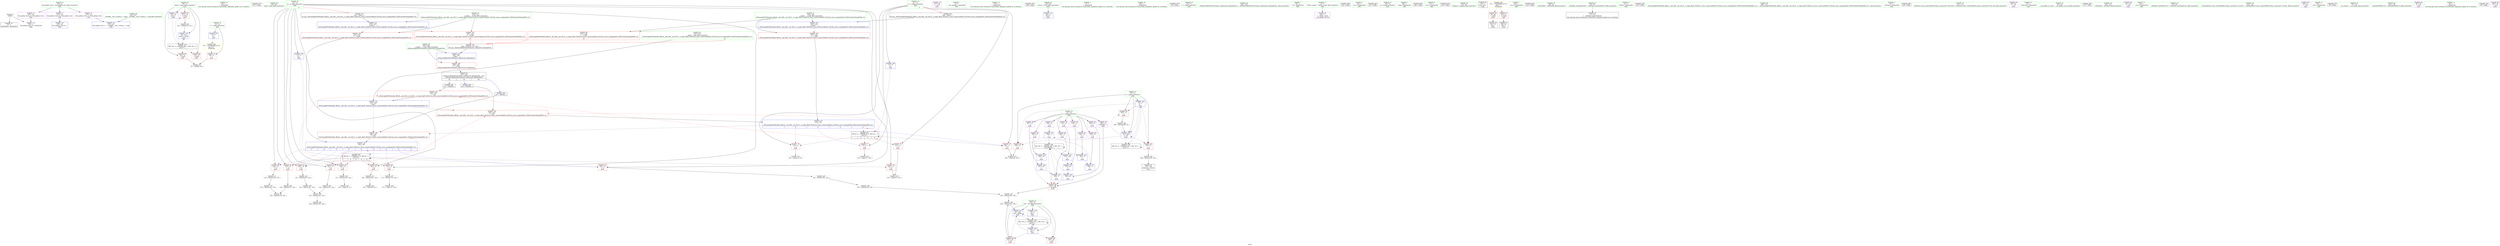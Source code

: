 digraph "SVFG" {
	label="SVFG";

	Node0x55e4162d6210 [shape=record,color=grey,label="{NodeID: 0\nNullPtr}"];
	Node0x55e4162d6210 -> Node0x55e4162ef840[style=solid];
	Node0x55e4162d6210 -> Node0x55e4162efff0[style=solid];
	Node0x55e4162f0220 [shape=record,color=red,label="{NodeID: 97\n213\<--76\n\<--times\nmain\n}"];
	Node0x55e4162f0220 -> Node0x55e4162fb020[style=solid];
	Node0x55e4162ed8f0 [shape=record,color=green,label="{NodeID: 14\n93\<--1\n\<--dummyObj\nCan only get source location for instruction, argument, global var or function.}"];
	Node0x55e416316e60 [shape=record,color=black,label="{NodeID: 277\n147 = PHI()\n}"];
	Node0x55e4162efdf0 [shape=record,color=blue,label="{NodeID: 111\n274\<--39\nllvm.global_ctors_0\<--\nGlob }"];
	Node0x55e4162ee6f0 [shape=record,color=green,label="{NodeID: 28\n65\<--66\nmain\<--main_field_insensitive\n}"];
	Node0x55e416317db0 [shape=record,color=black,label="{NodeID: 291\n226 = PHI(11, )\n0th arg _ZSt4swapIiENSt9enable_ifIXsr6__and_ISt6__not_ISt15__is_tuple_likeIT_EESt21is_move_constructibleIS3_ESt18is_move_assignableIS3_EEE5valueEvE4typeERS3_SC_ }"];
	Node0x55e416317db0 -> Node0x55e4162f5e40[style=solid];
	Node0x55e4162fb7a0 [shape=record,color=grey,label="{NodeID: 208\n145 = Binary(142, 144, )\n}"];
	Node0x55e4162fb7a0 -> Node0x55e4162fb4a0[style=solid];
	Node0x55e4162f5a30 [shape=record,color=blue,label="{NodeID: 125\n20\<--9\nans\<--\nmain\n}"];
	Node0x55e4162f5a30 -> Node0x55e4162f2aa0[style=dashed];
	Node0x55e4162f5a30 -> Node0x55e4162f2b70[style=dashed];
	Node0x55e4162f5a30 -> Node0x55e4162f5bd0[style=dashed];
	Node0x55e4162f5a30 -> Node0x55e416306e30[style=dashed];
	Node0x55e4162ef3d0 [shape=record,color=green,label="{NodeID: 42\n230\<--231\n__b.addr\<--__b.addr_field_insensitive\n_ZSt4swapIiENSt9enable_ifIXsr6__and_ISt6__not_ISt15__is_tuple_likeIT_EESt21is_move_constructibleIS3_ESt18is_move_assignableIS3_EEE5valueEvE4typeERS3_SC_\n}"];
	Node0x55e4162ef3d0 -> Node0x55e4162f0560[style=solid];
	Node0x55e4162ef3d0 -> Node0x55e4162f0630[style=solid];
	Node0x55e4162ef3d0 -> Node0x55e4162f5f10[style=solid];
	Node0x55e4162fcca0 [shape=record,color=grey,label="{NodeID: 222\n163 = cmp(162, 93, )\n}"];
	Node0x55e4162f1010 [shape=record,color=purple,label="{NodeID: 56\n156\<--15\n\<--a\nmain\n}"];
	Node0x55e4162f1010 -> Node0x55e4162f53b0[style=solid];
	Node0x55e416307330 [shape=record,color=black,label="{NodeID: 236\nMR_14V_2 = PHI(MR_14V_3, MR_14V_1, )\npts\{73 \}\n}"];
	Node0x55e416307330 -> Node0x55e4162f5b00[style=dashed];
	Node0x55e416307330 -> Node0x55e416307330[style=dashed];
	Node0x55e4162f1b70 [shape=record,color=purple,label="{NodeID: 70\n117\<--36\n\<--.str.5\nmain\n}"];
	Node0x55e4162f2760 [shape=record,color=red,label="{NodeID: 84\n150\<--13\n\<--m\nmain\n}"];
	Node0x55e4162f2760 -> Node0x55e4162fc0a0[style=solid];
	Node0x55e4162d7de0 [shape=record,color=green,label="{NodeID: 1\n7\<--1\n__dso_handle\<--dummyObj\nGlob }"];
	Node0x55e4162f02f0 [shape=record,color=red,label="{NodeID: 98\n199\<--198\n\<--arrayidx\nmain\n}"];
	Node0x55e4162f02f0 -> Node0x55e4162f3b90[style=solid];
	Node0x55e4162ed9f0 [shape=record,color=green,label="{NodeID: 15\n124\<--1\n\<--dummyObj\nCan only get source location for instruction, argument, global var or function.}"];
	Node0x55e416316f60 [shape=record,color=black,label="{NodeID: 278\n148 = PHI()\n}"];
	Node0x55e4162efef0 [shape=record,color=blue,label="{NodeID: 112\n275\<--40\nllvm.global_ctors_1\<--_GLOBAL__sub_I_t3cmax_1_1.cpp\nGlob }"];
	Node0x55e4162ee7f0 [shape=record,color=green,label="{NodeID: 29\n68\<--69\nretval\<--retval_field_insensitive\nmain\n}"];
	Node0x55e4162ee7f0 -> Node0x55e4162f5140[style=solid];
	Node0x55e4162fb920 [shape=record,color=grey,label="{NodeID: 209\n142 = Binary(141, 126, )\n}"];
	Node0x55e4162fb920 -> Node0x55e4162fb7a0[style=solid];
	Node0x55e4162f5b00 [shape=record,color=blue,label="{NodeID: 126\n72\<--9\nj\<--\nmain\n}"];
	Node0x55e4162f5b00 -> Node0x55e4162f2de0[style=dashed];
	Node0x55e4162f5b00 -> Node0x55e4162f2eb0[style=dashed];
	Node0x55e4162f5b00 -> Node0x55e4162f2f80[style=dashed];
	Node0x55e4162f5b00 -> Node0x55e4162f5ca0[style=dashed];
	Node0x55e4162f5b00 -> Node0x55e416307330[style=dashed];
	Node0x55e4162ef4a0 [shape=record,color=green,label="{NodeID: 43\n232\<--233\n__tmp\<--__tmp_field_insensitive\n_ZSt4swapIiENSt9enable_ifIXsr6__and_ISt6__not_ISt15__is_tuple_likeIT_EESt21is_move_constructibleIS3_ESt18is_move_assignableIS3_EEE5valueEvE4typeERS3_SC_\n|{|<s1>20}}"];
	Node0x55e4162ef4a0 -> Node0x55e4162f5fe0[style=solid];
	Node0x55e4162ef4a0:s1 -> Node0x55e416315300[style=solid,color=red];
	Node0x55e4162f10e0 [shape=record,color=purple,label="{NodeID: 57\n158\<--15\n\<--a\nmain\n}"];
	Node0x55e4162f10e0 -> Node0x55e4162f5480[style=solid];
	Node0x55e416307830 [shape=record,color=black,label="{NodeID: 237\nMR_16V_3 = PHI(MR_16V_4, MR_16V_2, )\npts\{77 \}\n}"];
	Node0x55e416307830 -> Node0x55e4162f3050[style=dashed];
	Node0x55e416307830 -> Node0x55e4162f0150[style=dashed];
	Node0x55e416307830 -> Node0x55e4162f0220[style=dashed];
	Node0x55e416307830 -> Node0x55e4162f5d70[style=dashed];
	Node0x55e4162f1c40 [shape=record,color=purple,label="{NodeID: 71\n274\<--38\nllvm.global_ctors_0\<--llvm.global_ctors\nGlob }"];
	Node0x55e4162f1c40 -> Node0x55e4162efdf0[style=solid];
	Node0x55e4162f2830 [shape=record,color=red,label="{NodeID: 85\n161\<--13\n\<--m\nmain\n}"];
	Node0x55e4162f2830 -> Node0x55e4162fbf20[style=solid];
	Node0x55e4162d67e0 [shape=record,color=green,label="{NodeID: 2\n9\<--1\n\<--dummyObj\nCan only get source location for instruction, argument, global var or function.}"];
	Node0x55e4162f03c0 [shape=record,color=red,label="{NodeID: 99\n236\<--228\n\<--__a.addr\n_ZSt4swapIiENSt9enable_ifIXsr6__and_ISt6__not_ISt15__is_tuple_likeIT_EESt21is_move_constructibleIS3_ESt18is_move_assignableIS3_EEE5valueEvE4typeERS3_SC_\n|{<s0>18}}"];
	Node0x55e4162f03c0:s0 -> Node0x55e416315300[style=solid,color=red];
	Node0x55e4162edaf0 [shape=record,color=green,label="{NodeID: 16\n126\<--1\n\<--dummyObj\nCan only get source location for instruction, argument, global var or function.}"];
	Node0x55e416317030 [shape=record,color=black,label="{NodeID: 279\n50 = PHI()\n}"];
	Node0x55e4162f3a10 [shape=record,color=grey,label="{NodeID: 196\n202 = Binary(201, 200, )\n}"];
	Node0x55e4162f3a10 -> Node0x55e4162f5bd0[style=solid];
	Node0x55e4162efff0 [shape=record,color=blue, style = dotted,label="{NodeID: 113\n276\<--3\nllvm.global_ctors_2\<--dummyVal\nGlob }"];
	Node0x55e4162ee8c0 [shape=record,color=green,label="{NodeID: 30\n70\<--71\ni\<--i_field_insensitive\nmain\n}"];
	Node0x55e4162fbaa0 [shape=record,color=grey,label="{NodeID: 210\n125 = Binary(123, 126, )\n}"];
	Node0x55e4162fbaa0 -> Node0x55e4162fad20[style=solid];
	Node0x55e4162f5bd0 [shape=record,color=blue,label="{NodeID: 127\n20\<--202\nans\<--add44\nmain\n}"];
	Node0x55e4162f5bd0 -> Node0x55e4162f2aa0[style=dashed];
	Node0x55e4162f5bd0 -> Node0x55e4162f2b70[style=dashed];
	Node0x55e4162f5bd0 -> Node0x55e4162f5bd0[style=dashed];
	Node0x55e4162f5bd0 -> Node0x55e416306e30[style=dashed];
	Node0x55e4162ef570 [shape=record,color=green,label="{NodeID: 44\n238\<--239\n_ZSt4moveIRiEONSt16remove_referenceIT_E4typeEOS2_\<--_ZSt4moveIRiEONSt16remove_referenceIT_E4typeEOS2__field_insensitive\n}"];
	Node0x55e4162f11b0 [shape=record,color=purple,label="{NodeID: 58\n165\<--15\n\<--a\nmain\n}"];
	Node0x55e4162f11b0 -> Node0x55e4162f5550[style=solid];
	Node0x55e416307d30 [shape=record,color=black,label="{NodeID: 238\nMR_18V_2 = PHI(MR_18V_3, MR_18V_1, )\npts\{190000 \}\n}"];
	Node0x55e416307d30 -> Node0x55e4162f02f0[style=dashed];
	Node0x55e416307d30 -> Node0x55e4162f52e0[style=dashed];
	Node0x55e416307d30 -> Node0x55e4162f5550[style=dashed];
	Node0x55e416307d30 -> Node0x55e4162f57c0[style=dashed];
	Node0x55e416307d30 -> Node0x55e416307d30[style=dashed];
	Node0x55e4162f1d40 [shape=record,color=purple,label="{NodeID: 72\n275\<--38\nllvm.global_ctors_1\<--llvm.global_ctors\nGlob }"];
	Node0x55e4162f1d40 -> Node0x55e4162efef0[style=solid];
	Node0x55e4162f2900 [shape=record,color=red,label="{NodeID: 86\n172\<--13\n\<--m\nmain\n}"];
	Node0x55e4162f2900 -> Node0x55e4162fb620[style=solid];
	Node0x55e4162eca10 [shape=record,color=green,label="{NodeID: 3\n22\<--1\n.str\<--dummyObj\nGlob }"];
	Node0x55e4162f0490 [shape=record,color=red,label="{NodeID: 100\n245\<--228\n\<--__a.addr\n_ZSt4swapIiENSt9enable_ifIXsr6__and_ISt6__not_ISt15__is_tuple_likeIT_EESt21is_move_constructibleIS3_ESt18is_move_assignableIS3_EEE5valueEvE4typeERS3_SC_\n}"];
	Node0x55e4162f0490 -> Node0x55e4162f60b0[style=solid];
	Node0x55e4162edbf0 [shape=record,color=green,label="{NodeID: 17\n4\<--6\n_ZStL8__ioinit\<--_ZStL8__ioinit_field_insensitive\nGlob }"];
	Node0x55e4162edbf0 -> Node0x55e4162f0e70[style=solid];
	Node0x55e416317100 [shape=record,color=black,label="{NodeID: 280\n210 = PHI()\n}"];
	Node0x55e4162f3b90 [shape=record,color=grey,label="{NodeID: 197\n200 = Binary(194, 199, )\n}"];
	Node0x55e4162f3b90 -> Node0x55e4162f3a10[style=solid];
	Node0x55e4162f5140 [shape=record,color=blue,label="{NodeID: 114\n68\<--9\nretval\<--\nmain\n}"];
	Node0x55e4162ee990 [shape=record,color=green,label="{NodeID: 31\n72\<--73\nj\<--j_field_insensitive\nmain\n}"];
	Node0x55e4162ee990 -> Node0x55e4162f2de0[style=solid];
	Node0x55e4162ee990 -> Node0x55e4162f2eb0[style=solid];
	Node0x55e4162ee990 -> Node0x55e4162f2f80[style=solid];
	Node0x55e4162ee990 -> Node0x55e4162f5b00[style=solid];
	Node0x55e4162ee990 -> Node0x55e4162f5ca0[style=solid];
	Node0x55e4162fbc20 [shape=record,color=grey,label="{NodeID: 211\n123 = Binary(122, 124, )\n}"];
	Node0x55e4162fbc20 -> Node0x55e4162fbaa0[style=solid];
	Node0x55e4162f5ca0 [shape=record,color=blue,label="{NodeID: 128\n72\<--206\nj\<--inc\nmain\n}"];
	Node0x55e4162f5ca0 -> Node0x55e4162f2de0[style=dashed];
	Node0x55e4162f5ca0 -> Node0x55e4162f2eb0[style=dashed];
	Node0x55e4162f5ca0 -> Node0x55e4162f2f80[style=dashed];
	Node0x55e4162f5ca0 -> Node0x55e4162f5ca0[style=dashed];
	Node0x55e4162f5ca0 -> Node0x55e416307330[style=dashed];
	Node0x55e4162ef670 [shape=record,color=green,label="{NodeID: 45\n265\<--266\n__t.addr\<--__t.addr_field_insensitive\n_ZSt4moveIRiEONSt16remove_referenceIT_E4typeEOS2_\n}"];
	Node0x55e4162ef670 -> Node0x55e4162ef950[style=solid];
	Node0x55e4162ef670 -> Node0x55e4162f6250[style=solid];
	Node0x55e4162f1280 [shape=record,color=purple,label="{NodeID: 59\n167\<--15\n\<--a\nmain\n}"];
	Node0x55e4162f1280 -> Node0x55e4162f5620[style=solid];
	Node0x55e4162f1e40 [shape=record,color=purple,label="{NodeID: 73\n276\<--38\nllvm.global_ctors_2\<--llvm.global_ctors\nGlob }"];
	Node0x55e4162f1e40 -> Node0x55e4162efff0[style=solid];
	Node0x55e4162f29d0 [shape=record,color=red,label="{NodeID: 87\n192\<--13\n\<--m\nmain\n}"];
	Node0x55e4162f29d0 -> Node0x55e4162f4010[style=solid];
	Node0x55e4162ecaa0 [shape=record,color=green,label="{NodeID: 4\n24\<--1\n.str.1\<--dummyObj\nGlob }"];
	Node0x55e4162f0560 [shape=record,color=red,label="{NodeID: 101\n242\<--230\n\<--__b.addr\n_ZSt4swapIiENSt9enable_ifIXsr6__and_ISt6__not_ISt15__is_tuple_likeIT_EESt21is_move_constructibleIS3_ESt18is_move_assignableIS3_EEE5valueEvE4typeERS3_SC_\n|{<s0>19}}"];
	Node0x55e4162f0560:s0 -> Node0x55e416315300[style=solid,color=red];
	Node0x55e4162edcf0 [shape=record,color=green,label="{NodeID: 18\n8\<--10\nt\<--t_field_insensitive\nGlob }"];
	Node0x55e4162edcf0 -> Node0x55e4162f1f40[style=solid];
	Node0x55e4162edcf0 -> Node0x55e4162efa20[style=solid];
	Node0x55e416317260 [shape=record,color=black,label="{NodeID: 281\n211 = PHI()\n}"];
	Node0x55e4162f3d10 [shape=record,color=grey,label="{NodeID: 198\n206 = Binary(205, 93, )\n}"];
	Node0x55e4162f3d10 -> Node0x55e4162f5ca0[style=solid];
	Node0x55e4162f5210 [shape=record,color=blue,label="{NodeID: 115\n76\<--93\ntimes\<--\nmain\n}"];
	Node0x55e4162f5210 -> Node0x55e416307830[style=dashed];
	Node0x55e4162eea60 [shape=record,color=green,label="{NodeID: 32\n74\<--75\nk\<--k_field_insensitive\nmain\n}"];
	Node0x55e4162fbda0 [shape=record,color=grey,label="{NodeID: 212\n141 = Binary(140, 124, )\n}"];
	Node0x55e4162fbda0 -> Node0x55e4162fb920[style=solid];
	Node0x55e4162f5d70 [shape=record,color=blue,label="{NodeID: 129\n76\<--214\ntimes\<--inc48\nmain\n}"];
	Node0x55e4162f5d70 -> Node0x55e416307830[style=dashed];
	Node0x55e4162ef740 [shape=record,color=green,label="{NodeID: 46\n40\<--270\n_GLOBAL__sub_I_t3cmax_1_1.cpp\<--_GLOBAL__sub_I_t3cmax_1_1.cpp_field_insensitive\n}"];
	Node0x55e4162ef740 -> Node0x55e4162efef0[style=solid];
	Node0x55e4162f1350 [shape=record,color=purple,label="{NodeID: 60\n169\<--15\n\<--a\nmain\n}"];
	Node0x55e4162f1350 -> Node0x55e4162f56f0[style=solid];
	Node0x55e4162f1f40 [shape=record,color=red,label="{NodeID: 74\n96\<--8\n\<--t\nmain\n}"];
	Node0x55e4162f1f40 -> Node0x55e4162fc520[style=solid];
	Node0x55e4162f2aa0 [shape=record,color=red,label="{NodeID: 88\n201\<--20\n\<--ans\nmain\n}"];
	Node0x55e4162f2aa0 -> Node0x55e4162f3a10[style=solid];
	Node0x55e4162ed300 [shape=record,color=green,label="{NodeID: 5\n26\<--1\nstdin\<--dummyObj\nGlob }"];
	Node0x55e4162f0630 [shape=record,color=red,label="{NodeID: 102\n249\<--230\n\<--__b.addr\n_ZSt4swapIiENSt9enable_ifIXsr6__and_ISt6__not_ISt15__is_tuple_likeIT_EESt21is_move_constructibleIS3_ESt18is_move_assignableIS3_EEE5valueEvE4typeERS3_SC_\n}"];
	Node0x55e4162f0630 -> Node0x55e4162f6180[style=solid];
	Node0x55e4162eddf0 [shape=record,color=green,label="{NodeID: 19\n11\<--12\nn\<--n_field_insensitive\nGlob |{|<s5>8}}"];
	Node0x55e4162eddf0 -> Node0x55e4162f2010[style=solid];
	Node0x55e4162eddf0 -> Node0x55e4162f20e0[style=solid];
	Node0x55e4162eddf0 -> Node0x55e4162f21b0[style=solid];
	Node0x55e4162eddf0 -> Node0x55e4162f2280[style=solid];
	Node0x55e4162eddf0 -> Node0x55e4162efaf0[style=solid];
	Node0x55e4162eddf0:s5 -> Node0x55e416317db0[style=solid,color=red];
	Node0x55e416317330 [shape=record,color=black,label="{NodeID: 282\n100 = PHI()\n}"];
	Node0x55e4162f3e90 [shape=record,color=grey,label="{NodeID: 199\n194 = Binary(193, 126, )\n}"];
	Node0x55e4162f3e90 -> Node0x55e4162f3b90[style=solid];
	Node0x55e4162f52e0 [shape=record,color=blue,label="{NodeID: 116\n154\<--9\n\<--\nmain\n}"];
	Node0x55e4162f52e0 -> Node0x55e4162f53b0[style=dashed];
	Node0x55e4162eeb30 [shape=record,color=green,label="{NodeID: 33\n76\<--77\ntimes\<--times_field_insensitive\nmain\n}"];
	Node0x55e4162eeb30 -> Node0x55e4162f3050[style=solid];
	Node0x55e4162eeb30 -> Node0x55e4162f0150[style=solid];
	Node0x55e4162eeb30 -> Node0x55e4162f0220[style=solid];
	Node0x55e4162eeb30 -> Node0x55e4162f5210[style=solid];
	Node0x55e4162eeb30 -> Node0x55e4162f5d70[style=solid];
	Node0x55e4162fbf20 [shape=record,color=grey,label="{NodeID: 213\n162 = Binary(161, 124, )\n}"];
	Node0x55e4162fbf20 -> Node0x55e4162fcca0[style=solid];
	Node0x55e4162f5e40 [shape=record,color=blue,label="{NodeID: 130\n228\<--226\n__a.addr\<--__a\n_ZSt4swapIiENSt9enable_ifIXsr6__and_ISt6__not_ISt15__is_tuple_likeIT_EESt21is_move_constructibleIS3_ESt18is_move_assignableIS3_EEE5valueEvE4typeERS3_SC_\n}"];
	Node0x55e4162f5e40 -> Node0x55e4162f03c0[style=dashed];
	Node0x55e4162f5e40 -> Node0x55e4162f0490[style=dashed];
	Node0x55e4162ef840 [shape=record,color=black,label="{NodeID: 47\n2\<--3\ndummyVal\<--dummyVal\n}"];
	Node0x55e4162f1420 [shape=record,color=purple,label="{NodeID: 61\n176\<--15\n\<--a\nmain\n}"];
	Node0x55e4162f1420 -> Node0x55e4162f57c0[style=solid];
	Node0x55e4162f2010 [shape=record,color=red,label="{NodeID: 75\n101\<--11\n\<--n\nmain\n}"];
	Node0x55e4162f2010 -> Node0x55e4162fc6a0[style=solid];
	Node0x55e4162f2b70 [shape=record,color=red,label="{NodeID: 89\n209\<--20\n\<--ans\nmain\n}"];
	Node0x55e4162ed390 [shape=record,color=green,label="{NodeID: 6\n27\<--1\n.str.2\<--dummyObj\nGlob }"];
	Node0x55e4162f0700 [shape=record,color=red,label="{NodeID: 103\n240\<--237\n\<--call\n_ZSt4swapIiENSt9enable_ifIXsr6__and_ISt6__not_ISt15__is_tuple_likeIT_EESt21is_move_constructibleIS3_ESt18is_move_assignableIS3_EEE5valueEvE4typeERS3_SC_\n}"];
	Node0x55e4162f0700 -> Node0x55e4162f5fe0[style=solid];
	Node0x55e4162edef0 [shape=record,color=green,label="{NodeID: 20\n13\<--14\nm\<--m_field_insensitive\nGlob |{|<s10>8}}"];
	Node0x55e4162edef0 -> Node0x55e4162f2350[style=solid];
	Node0x55e4162edef0 -> Node0x55e4162f2420[style=solid];
	Node0x55e4162edef0 -> Node0x55e4162f24f0[style=solid];
	Node0x55e4162edef0 -> Node0x55e4162f25c0[style=solid];
	Node0x55e4162edef0 -> Node0x55e4162f2690[style=solid];
	Node0x55e4162edef0 -> Node0x55e4162f2760[style=solid];
	Node0x55e4162edef0 -> Node0x55e4162f2830[style=solid];
	Node0x55e4162edef0 -> Node0x55e4162f2900[style=solid];
	Node0x55e4162edef0 -> Node0x55e4162f29d0[style=solid];
	Node0x55e4162edef0 -> Node0x55e4162efbf0[style=solid];
	Node0x55e4162edef0:s10 -> Node0x55e41606fa60[style=solid,color=red];
	Node0x55e416317400 [shape=record,color=black,label="{NodeID: 283\n110 = PHI()\n}"];
	Node0x55e4162f4010 [shape=record,color=grey,label="{NodeID: 200\n193 = Binary(192, 124, )\n}"];
	Node0x55e4162f4010 -> Node0x55e4162f3e90[style=solid];
	Node0x55e4162f53b0 [shape=record,color=blue,label="{NodeID: 117\n156\<--9\n\<--\nmain\n}"];
	Node0x55e4162f53b0 -> Node0x55e4162f5480[style=dashed];
	Node0x55e4162eec00 [shape=record,color=green,label="{NodeID: 34\n83\<--84\nfreopen\<--freopen_field_insensitive\n}"];
	Node0x55e4162fc0a0 [shape=record,color=grey,label="{NodeID: 214\n151 = Binary(150, 124, )\n}"];
	Node0x55e4162fc0a0 -> Node0x55e4162fcb20[style=solid];
	Node0x55e4162f5f10 [shape=record,color=blue,label="{NodeID: 131\n230\<--227\n__b.addr\<--__b\n_ZSt4swapIiENSt9enable_ifIXsr6__and_ISt6__not_ISt15__is_tuple_likeIT_EESt21is_move_constructibleIS3_ESt18is_move_assignableIS3_EEE5valueEvE4typeERS3_SC_\n}"];
	Node0x55e4162f5f10 -> Node0x55e4162f0560[style=dashed];
	Node0x55e4162f5f10 -> Node0x55e4162f0630[style=dashed];
	Node0x55e4162f0960 [shape=record,color=black,label="{NodeID: 48\n67\<--9\nmain_ret\<--\nmain\n}"];
	Node0x55e4162f14f0 [shape=record,color=purple,label="{NodeID: 62\n178\<--15\n\<--a\nmain\n}"];
	Node0x55e4162f14f0 -> Node0x55e4162f5890[style=solid];
	Node0x55e4162f20e0 [shape=record,color=red,label="{NodeID: 76\n119\<--11\n\<--n\nmain\n}"];
	Node0x55e4162f20e0 -> Node0x55e4162fc220[style=solid];
	Node0x55e4162f2c40 [shape=record,color=red,label="{NodeID: 90\n79\<--26\n\<--stdin\nmain\n}"];
	Node0x55e4162f2c40 -> Node0x55e4162f0b30[style=solid];
	Node0x55e4162ed420 [shape=record,color=green,label="{NodeID: 7\n29\<--1\n.str.3\<--dummyObj\nGlob }"];
	Node0x55e4162f07d0 [shape=record,color=red,label="{NodeID: 104\n244\<--243\n\<--call1\n_ZSt4swapIiENSt9enable_ifIXsr6__and_ISt6__not_ISt15__is_tuple_likeIT_EESt21is_move_constructibleIS3_ESt18is_move_assignableIS3_EEE5valueEvE4typeERS3_SC_\n}"];
	Node0x55e4162f07d0 -> Node0x55e4162f60b0[style=solid];
	Node0x55e4162edff0 [shape=record,color=green,label="{NodeID: 21\n15\<--19\na\<--a_field_insensitive\nGlob }"];
	Node0x55e4162edff0 -> Node0x55e4162f0f40[style=solid];
	Node0x55e4162edff0 -> Node0x55e4162f1010[style=solid];
	Node0x55e4162edff0 -> Node0x55e4162f10e0[style=solid];
	Node0x55e4162edff0 -> Node0x55e4162f11b0[style=solid];
	Node0x55e4162edff0 -> Node0x55e4162f1280[style=solid];
	Node0x55e4162edff0 -> Node0x55e4162f1350[style=solid];
	Node0x55e4162edff0 -> Node0x55e4162f1420[style=solid];
	Node0x55e4162edff0 -> Node0x55e4162f14f0[style=solid];
	Node0x55e4162edff0 -> Node0x55e4162f15c0[style=solid];
	Node0x55e4162edff0 -> Node0x55e4162f1690[style=solid];
	Node0x55e416317560 [shape=record,color=black,label="{NodeID: 284\n114 = PHI()\n}"];
	Node0x55e4162fad20 [shape=record,color=grey,label="{NodeID: 201\n129 = Binary(125, 128, )\n}"];
	Node0x55e4162f5480 [shape=record,color=blue,label="{NodeID: 118\n158\<--9\n\<--\nmain\n}"];
	Node0x55e4162f5480 -> Node0x55e4162f02f0[style=dashed];
	Node0x55e4162f5480 -> Node0x55e416307d30[style=dashed];
	Node0x55e4162eed00 [shape=record,color=green,label="{NodeID: 35\n90\<--91\n_ZNSirsERi\<--_ZNSirsERi_field_insensitive\n}"];
	Node0x55e4162fc220 [shape=record,color=grey,label="{NodeID: 215\n120 = cmp(119, 93, )\n}"];
	Node0x55e4162f5fe0 [shape=record,color=blue,label="{NodeID: 132\n232\<--240\n__tmp\<--\n_ZSt4swapIiENSt9enable_ifIXsr6__and_ISt6__not_ISt15__is_tuple_likeIT_EESt21is_move_constructibleIS3_ESt18is_move_assignableIS3_EEE5valueEvE4typeERS3_SC_\n}"];
	Node0x55e4162f5fe0 -> Node0x55e4162f07d0[style=dashed];
	Node0x55e4162f5fe0 -> Node0x55e4162f08a0[style=dashed];
	Node0x55e4162f0a30 [shape=record,color=black,label="{NodeID: 49\n51\<--52\n\<--_ZNSt8ios_base4InitD1Ev\nCan only get source location for instruction, argument, global var or function.}"];
	Node0x55e4162f15c0 [shape=record,color=purple,label="{NodeID: 63\n180\<--15\n\<--a\nmain\n}"];
	Node0x55e4162f15c0 -> Node0x55e4162f5960[style=solid];
	Node0x55e4162f21b0 [shape=record,color=red,label="{NodeID: 77\n137\<--11\n\<--n\nmain\n}"];
	Node0x55e4162f21b0 -> Node0x55e4162fc3a0[style=solid];
	Node0x55e4162f2d10 [shape=record,color=red,label="{NodeID: 91\n85\<--31\n\<--stdout\nmain\n}"];
	Node0x55e4162f2d10 -> Node0x55e4162f0c00[style=solid];
	Node0x55e4162ed4b0 [shape=record,color=green,label="{NodeID: 8\n31\<--1\nstdout\<--dummyObj\nGlob }"];
	Node0x55e4162f08a0 [shape=record,color=red,label="{NodeID: 105\n248\<--247\n\<--call2\n_ZSt4swapIiENSt9enable_ifIXsr6__and_ISt6__not_ISt15__is_tuple_likeIT_EESt21is_move_constructibleIS3_ESt18is_move_assignableIS3_EEE5valueEvE4typeERS3_SC_\n}"];
	Node0x55e4162f08a0 -> Node0x55e4162f6180[style=solid];
	Node0x55e4162ee0f0 [shape=record,color=green,label="{NodeID: 22\n20\<--21\nans\<--ans_field_insensitive\nGlob }"];
	Node0x55e4162ee0f0 -> Node0x55e4162f2aa0[style=solid];
	Node0x55e4162ee0f0 -> Node0x55e4162f2b70[style=solid];
	Node0x55e4162ee0f0 -> Node0x55e4162efcf0[style=solid];
	Node0x55e4162ee0f0 -> Node0x55e4162f5a30[style=solid];
	Node0x55e4162ee0f0 -> Node0x55e4162f5bd0[style=solid];
	Node0x55e416317660 [shape=record,color=black,label="{NodeID: 285\n118 = PHI()\n}"];
	Node0x55e4162faea0 [shape=record,color=grey,label="{NodeID: 202\n196 = Binary(195, 124, )\n}"];
	Node0x55e4162faea0 -> Node0x55e4162f0cd0[style=solid];
	Node0x55e4162f5550 [shape=record,color=blue,label="{NodeID: 119\n165\<--93\n\<--\nmain\n}"];
	Node0x55e4162f5550 -> Node0x55e4162f5620[style=dashed];
	Node0x55e4162eee00 [shape=record,color=green,label="{NodeID: 36\n106\<--107\n_ZSt4swapIiENSt9enable_ifIXsr6__and_ISt6__not_ISt15__is_tuple_likeIT_EESt21is_move_constructibleIS3_ESt18is_move_assignableIS3_EEE5valueEvE4typeERS3_SC_\<--_ZSt4swapIiENSt9enable_ifIXsr6__and_ISt6__not_ISt15__is_tuple_likeIT_EESt21is_move_constructibleIS3_ESt18is_move_assignableIS3_EEE5valueEvE4typeERS3_SC__field_insensitive\n}"];
	Node0x55e4162fc3a0 [shape=record,color=grey,label="{NodeID: 216\n138 = cmp(137, 126, )\n}"];
	Node0x55e4162f60b0 [shape=record,color=blue,label="{NodeID: 133\n245\<--244\n\<--\n_ZSt4swapIiENSt9enable_ifIXsr6__and_ISt6__not_ISt15__is_tuple_likeIT_EESt21is_move_constructibleIS3_ESt18is_move_assignableIS3_EEE5valueEvE4typeERS3_SC_\n|{|<s1>8|<s2>8|<s3>8|<s4>8}}"];
	Node0x55e4162f60b0 -> Node0x55e4162f08a0[style=dashed];
	Node0x55e4162f60b0:s1 -> Node0x55e4162f20e0[style=dashed,color=blue];
	Node0x55e4162f60b0:s2 -> Node0x55e4162f21b0[style=dashed,color=blue];
	Node0x55e4162f60b0:s3 -> Node0x55e4162f2280[style=dashed,color=blue];
	Node0x55e4162f60b0:s4 -> Node0x55e416306430[style=dashed,color=blue];
	Node0x55e4162f0b30 [shape=record,color=black,label="{NodeID: 50\n82\<--79\ncall\<--\nmain\n}"];
	Node0x55e4162f1690 [shape=record,color=purple,label="{NodeID: 64\n198\<--15\narrayidx\<--a\nmain\n}"];
	Node0x55e4162f1690 -> Node0x55e4162f02f0[style=solid];
	Node0x55e4162f2280 [shape=record,color=red,label="{NodeID: 78\n189\<--11\n\<--n\nmain\n}"];
	Node0x55e4162f2280 -> Node0x55e4162fc820[style=solid];
	Node0x55e4162f2de0 [shape=record,color=red,label="{NodeID: 92\n188\<--72\n\<--j\nmain\n}"];
	Node0x55e4162f2de0 -> Node0x55e4162fc820[style=solid];
	Node0x55e4162ed540 [shape=record,color=green,label="{NodeID: 9\n32\<--1\n_ZSt3cin\<--dummyObj\nGlob }"];
	Node0x55e4162ef950 [shape=record,color=red,label="{NodeID: 106\n268\<--265\n\<--__t.addr\n_ZSt4moveIRiEONSt16remove_referenceIT_E4typeEOS2_\n}"];
	Node0x55e4162ef950 -> Node0x55e4162f0da0[style=solid];
	Node0x55e4162ee1f0 [shape=record,color=green,label="{NodeID: 23\n38\<--42\nllvm.global_ctors\<--llvm.global_ctors_field_insensitive\nGlob }"];
	Node0x55e4162ee1f0 -> Node0x55e4162f1c40[style=solid];
	Node0x55e4162ee1f0 -> Node0x55e4162f1d40[style=solid];
	Node0x55e4162ee1f0 -> Node0x55e4162f1e40[style=solid];
	Node0x55e416317730 [shape=record,color=black,label="{NodeID: 286\n130 = PHI()\n}"];
	Node0x55e4162fb020 [shape=record,color=grey,label="{NodeID: 203\n214 = Binary(213, 93, )\n}"];
	Node0x55e4162fb020 -> Node0x55e4162f5d70[style=solid];
	Node0x55e4162f5620 [shape=record,color=blue,label="{NodeID: 120\n167\<--93\n\<--\nmain\n}"];
	Node0x55e4162f5620 -> Node0x55e4162f56f0[style=dashed];
	Node0x55e4162eef00 [shape=record,color=green,label="{NodeID: 37\n111\<--112\n_ZStlsISt11char_traitsIcEERSt13basic_ostreamIcT_ES5_PKc\<--_ZStlsISt11char_traitsIcEERSt13basic_ostreamIcT_ES5_PKc_field_insensitive\n}"];
	Node0x55e4162fc520 [shape=record,color=grey,label="{NodeID: 217\n97 = cmp(95, 96, )\n}"];
	Node0x55e4162f6180 [shape=record,color=blue,label="{NodeID: 134\n249\<--248\n\<--\n_ZSt4swapIiENSt9enable_ifIXsr6__and_ISt6__not_ISt15__is_tuple_likeIT_EESt21is_move_constructibleIS3_ESt18is_move_assignableIS3_EEE5valueEvE4typeERS3_SC_\n|{<s0>8|<s1>8|<s2>8|<s3>8|<s4>8|<s5>8|<s6>8|<s7>8|<s8>8}}"];
	Node0x55e4162f6180:s0 -> Node0x55e4162f2420[style=dashed,color=blue];
	Node0x55e4162f6180:s1 -> Node0x55e4162f24f0[style=dashed,color=blue];
	Node0x55e4162f6180:s2 -> Node0x55e4162f25c0[style=dashed,color=blue];
	Node0x55e4162f6180:s3 -> Node0x55e4162f2690[style=dashed,color=blue];
	Node0x55e4162f6180:s4 -> Node0x55e4162f2760[style=dashed,color=blue];
	Node0x55e4162f6180:s5 -> Node0x55e4162f2830[style=dashed,color=blue];
	Node0x55e4162f6180:s6 -> Node0x55e4162f2900[style=dashed,color=blue];
	Node0x55e4162f6180:s7 -> Node0x55e4162f29d0[style=dashed,color=blue];
	Node0x55e4162f6180:s8 -> Node0x55e416306930[style=dashed,color=blue];
	Node0x55e4162f0c00 [shape=record,color=black,label="{NodeID: 51\n88\<--85\ncall1\<--\nmain\n}"];
	Node0x55e4162f1760 [shape=record,color=purple,label="{NodeID: 65\n80\<--22\n\<--.str\nmain\n}"];
	Node0x55e416309080 [shape=record,color=yellow,style=double,label="{NodeID: 245\n2V_1 = ENCHI(MR_2V_0)\npts\{1 \}\nFun[main]}"];
	Node0x55e416309080 -> Node0x55e4162f2c40[style=dashed];
	Node0x55e416309080 -> Node0x55e4162f2d10[style=dashed];
	Node0x55e4162f2350 [shape=record,color=red,label="{NodeID: 79\n102\<--13\n\<--m\nmain\n}"];
	Node0x55e4162f2350 -> Node0x55e4162fc6a0[style=solid];
	Node0x55e4162f2eb0 [shape=record,color=red,label="{NodeID: 93\n195\<--72\n\<--j\nmain\n}"];
	Node0x55e4162f2eb0 -> Node0x55e4162faea0[style=solid];
	Node0x55e4162ed5d0 [shape=record,color=green,label="{NodeID: 10\n33\<--1\n_ZSt4cout\<--dummyObj\nGlob }"];
	Node0x55e41606fa60 [shape=record,color=black,label="{NodeID: 273\n227 = PHI(13, )\n1st arg _ZSt4swapIiENSt9enable_ifIXsr6__and_ISt6__not_ISt15__is_tuple_likeIT_EESt21is_move_constructibleIS3_ESt18is_move_assignableIS3_EEE5valueEvE4typeERS3_SC_ }"];
	Node0x55e41606fa60 -> Node0x55e4162f5f10[style=solid];
	Node0x55e4162efa20 [shape=record,color=blue,label="{NodeID: 107\n8\<--9\nt\<--\nGlob }"];
	Node0x55e4162efa20 -> Node0x55e416309190[style=dashed];
	Node0x55e4162ee2f0 [shape=record,color=green,label="{NodeID: 24\n43\<--44\n__cxx_global_var_init\<--__cxx_global_var_init_field_insensitive\n}"];
	Node0x55e416317860 [shape=record,color=black,label="{NodeID: 287\n131 = PHI()\n}"];
	Node0x55e4162fb1a0 [shape=record,color=grey,label="{NodeID: 204\n128 = Binary(127, 124, )\n}"];
	Node0x55e4162fb1a0 -> Node0x55e4162fad20[style=solid];
	Node0x55e4162f56f0 [shape=record,color=blue,label="{NodeID: 121\n169\<--9\n\<--\nmain\n}"];
	Node0x55e4162f56f0 -> Node0x55e4162f02f0[style=dashed];
	Node0x55e4162f56f0 -> Node0x55e416307d30[style=dashed];
	Node0x55e4162ef000 [shape=record,color=green,label="{NodeID: 38\n115\<--116\n_ZNSolsEi\<--_ZNSolsEi_field_insensitive\n}"];
	Node0x55e4162fc6a0 [shape=record,color=grey,label="{NodeID: 218\n103 = cmp(101, 102, )\n}"];
	Node0x55e4162f6250 [shape=record,color=blue,label="{NodeID: 135\n265\<--264\n__t.addr\<--__t\n_ZSt4moveIRiEONSt16remove_referenceIT_E4typeEOS2_\n}"];
	Node0x55e4162f6250 -> Node0x55e4162ef950[style=dashed];
	Node0x55e4162f0cd0 [shape=record,color=black,label="{NodeID: 52\n197\<--196\nidxprom\<--rem42\nmain\n}"];
	Node0x55e4162f1830 [shape=record,color=purple,label="{NodeID: 66\n81\<--24\n\<--.str.1\nmain\n}"];
	Node0x55e416309190 [shape=record,color=yellow,style=double,label="{NodeID: 246\n4V_1 = ENCHI(MR_4V_0)\npts\{10 \}\nFun[main]}"];
	Node0x55e416309190 -> Node0x55e4162f1f40[style=dashed];
	Node0x55e4162f2420 [shape=record,color=red,label="{NodeID: 80\n122\<--13\n\<--m\nmain\n}"];
	Node0x55e4162f2420 -> Node0x55e4162fbc20[style=solid];
	Node0x55e4162f2f80 [shape=record,color=red,label="{NodeID: 94\n205\<--72\n\<--j\nmain\n}"];
	Node0x55e4162f2f80 -> Node0x55e4162f3d10[style=solid];
	Node0x55e4162ed660 [shape=record,color=green,label="{NodeID: 11\n34\<--1\n.str.4\<--dummyObj\nGlob }"];
	Node0x55e416315300 [shape=record,color=black,label="{NodeID: 274\n264 = PHI(236, 242, 232, )\n0th arg _ZSt4moveIRiEONSt16remove_referenceIT_E4typeEOS2_ }"];
	Node0x55e416315300 -> Node0x55e4162f6250[style=solid];
	Node0x55e4162efaf0 [shape=record,color=blue,label="{NodeID: 108\n11\<--9\nn\<--\nGlob }"];
	Node0x55e4162efaf0 -> Node0x55e416306430[style=dashed];
	Node0x55e4162ee3f0 [shape=record,color=green,label="{NodeID: 25\n47\<--48\n_ZNSt8ios_base4InitC1Ev\<--_ZNSt8ios_base4InitC1Ev_field_insensitive\n}"];
	Node0x55e416317930 [shape=record,color=black,label="{NodeID: 288\n237 = PHI(263, )\n}"];
	Node0x55e416317930 -> Node0x55e4162f0700[style=solid];
	Node0x55e4162fb320 [shape=record,color=grey,label="{NodeID: 205\n144 = Binary(143, 124, )\n}"];
	Node0x55e4162fb320 -> Node0x55e4162fb7a0[style=solid];
	Node0x55e4162f57c0 [shape=record,color=blue,label="{NodeID: 122\n176\<--126\n\<--\nmain\n}"];
	Node0x55e4162f57c0 -> Node0x55e4162f5890[style=dashed];
	Node0x55e4162ef100 [shape=record,color=green,label="{NodeID: 39\n132\<--133\n_ZSt4endlIcSt11char_traitsIcEERSt13basic_ostreamIT_T0_ES6_\<--_ZSt4endlIcSt11char_traitsIcEERSt13basic_ostreamIT_T0_ES6__field_insensitive\n}"];
	Node0x55e4162fc820 [shape=record,color=grey,label="{NodeID: 219\n190 = cmp(188, 189, )\n}"];
	Node0x55e4162f0da0 [shape=record,color=black,label="{NodeID: 53\n263\<--268\n_ZSt4moveIRiEONSt16remove_referenceIT_E4typeEOS2__ret\<--\n_ZSt4moveIRiEONSt16remove_referenceIT_E4typeEOS2_\n|{<s0>18|<s1>19|<s2>20}}"];
	Node0x55e4162f0da0:s0 -> Node0x55e416317930[style=solid,color=blue];
	Node0x55e4162f0da0:s1 -> Node0x55e416317b30[style=solid,color=blue];
	Node0x55e4162f0da0:s2 -> Node0x55e416317c70[style=solid,color=blue];
	Node0x55e416306430 [shape=record,color=black,label="{NodeID: 233\nMR_6V_2 = PHI(MR_6V_4, MR_6V_1, )\npts\{12 \}\n|{|<s5>8|<s6>8|<s7>8}}"];
	Node0x55e416306430 -> Node0x55e4162f2010[style=dashed];
	Node0x55e416306430 -> Node0x55e4162f20e0[style=dashed];
	Node0x55e416306430 -> Node0x55e4162f21b0[style=dashed];
	Node0x55e416306430 -> Node0x55e4162f2280[style=dashed];
	Node0x55e416306430 -> Node0x55e416306430[style=dashed];
	Node0x55e416306430:s5 -> Node0x55e4162f0700[style=dashed,color=red];
	Node0x55e416306430:s6 -> Node0x55e4162f07d0[style=dashed,color=red];
	Node0x55e416306430:s7 -> Node0x55e4162f60b0[style=dashed,color=red];
	Node0x55e4162f1900 [shape=record,color=purple,label="{NodeID: 67\n86\<--27\n\<--.str.2\nmain\n}"];
	Node0x55e4162f24f0 [shape=record,color=red,label="{NodeID: 81\n127\<--13\n\<--m\nmain\n}"];
	Node0x55e4162f24f0 -> Node0x55e4162fb1a0[style=solid];
	Node0x55e4162f3050 [shape=record,color=red,label="{NodeID: 95\n95\<--76\n\<--times\nmain\n}"];
	Node0x55e4162f3050 -> Node0x55e4162fc520[style=solid];
	Node0x55e4162ed6f0 [shape=record,color=green,label="{NodeID: 12\n36\<--1\n.str.5\<--dummyObj\nGlob }"];
	Node0x55e416316c00 [shape=record,color=black,label="{NodeID: 275\n89 = PHI()\n}"];
	Node0x55e4162efbf0 [shape=record,color=blue,label="{NodeID: 109\n13\<--9\nm\<--\nGlob }"];
	Node0x55e4162efbf0 -> Node0x55e416306930[style=dashed];
	Node0x55e4162ee4f0 [shape=record,color=green,label="{NodeID: 26\n53\<--54\n__cxa_atexit\<--__cxa_atexit_field_insensitive\n}"];
	Node0x55e416317b30 [shape=record,color=black,label="{NodeID: 289\n243 = PHI(263, )\n}"];
	Node0x55e416317b30 -> Node0x55e4162f07d0[style=solid];
	Node0x55e4162fb4a0 [shape=record,color=grey,label="{NodeID: 206\n146 = Binary(145, 126, )\n}"];
	Node0x55e4162f5890 [shape=record,color=blue,label="{NodeID: 123\n178\<--93\n\<--\nmain\n}"];
	Node0x55e4162f5890 -> Node0x55e4162f5960[style=dashed];
	Node0x55e4162ef200 [shape=record,color=green,label="{NodeID: 40\n134\<--135\n_ZNSolsEPFRSoS_E\<--_ZNSolsEPFRSoS_E_field_insensitive\n}"];
	Node0x55e4162fc9a0 [shape=record,color=grey,label="{NodeID: 220\n174 = cmp(173, 126, )\n}"];
	Node0x55e4162f0e70 [shape=record,color=purple,label="{NodeID: 54\n49\<--4\n\<--_ZStL8__ioinit\n__cxx_global_var_init\n}"];
	Node0x55e416306930 [shape=record,color=black,label="{NodeID: 234\nMR_8V_2 = PHI(MR_8V_4, MR_8V_1, )\npts\{14 \}\n|{|<s10>8|<s11>8|<s12>8|<s13>8}}"];
	Node0x55e416306930 -> Node0x55e4162f2350[style=dashed];
	Node0x55e416306930 -> Node0x55e4162f2420[style=dashed];
	Node0x55e416306930 -> Node0x55e4162f24f0[style=dashed];
	Node0x55e416306930 -> Node0x55e4162f25c0[style=dashed];
	Node0x55e416306930 -> Node0x55e4162f2690[style=dashed];
	Node0x55e416306930 -> Node0x55e4162f2760[style=dashed];
	Node0x55e416306930 -> Node0x55e4162f2830[style=dashed];
	Node0x55e416306930 -> Node0x55e4162f2900[style=dashed];
	Node0x55e416306930 -> Node0x55e4162f29d0[style=dashed];
	Node0x55e416306930 -> Node0x55e416306930[style=dashed];
	Node0x55e416306930:s10 -> Node0x55e4162f0700[style=dashed,color=red];
	Node0x55e416306930:s11 -> Node0x55e4162f07d0[style=dashed,color=red];
	Node0x55e416306930:s12 -> Node0x55e4162f08a0[style=dashed,color=red];
	Node0x55e416306930:s13 -> Node0x55e4162f6180[style=dashed,color=red];
	Node0x55e4162f19d0 [shape=record,color=purple,label="{NodeID: 68\n87\<--29\n\<--.str.3\nmain\n}"];
	Node0x55e4162f25c0 [shape=record,color=red,label="{NodeID: 82\n140\<--13\n\<--m\nmain\n}"];
	Node0x55e4162f25c0 -> Node0x55e4162fbda0[style=solid];
	Node0x55e4162f0150 [shape=record,color=red,label="{NodeID: 96\n113\<--76\n\<--times\nmain\n}"];
	Node0x55e4162ed7f0 [shape=record,color=green,label="{NodeID: 13\n39\<--1\n\<--dummyObj\nCan only get source location for instruction, argument, global var or function.}"];
	Node0x55e416316d00 [shape=record,color=black,label="{NodeID: 276\n99 = PHI()\n}"];
	Node0x55e4162efcf0 [shape=record,color=blue,label="{NodeID: 110\n20\<--9\nans\<--\nGlob }"];
	Node0x55e4162efcf0 -> Node0x55e416306e30[style=dashed];
	Node0x55e4162ee5f0 [shape=record,color=green,label="{NodeID: 27\n52\<--58\n_ZNSt8ios_base4InitD1Ev\<--_ZNSt8ios_base4InitD1Ev_field_insensitive\n}"];
	Node0x55e4162ee5f0 -> Node0x55e4162f0a30[style=solid];
	Node0x55e416317c70 [shape=record,color=black,label="{NodeID: 290\n247 = PHI(263, )\n}"];
	Node0x55e416317c70 -> Node0x55e4162f08a0[style=solid];
	Node0x55e4162fb620 [shape=record,color=grey,label="{NodeID: 207\n173 = Binary(172, 124, )\n}"];
	Node0x55e4162fb620 -> Node0x55e4162fc9a0[style=solid];
	Node0x55e4162f5960 [shape=record,color=blue,label="{NodeID: 124\n180\<--93\n\<--\nmain\n}"];
	Node0x55e4162f5960 -> Node0x55e4162f02f0[style=dashed];
	Node0x55e4162f5960 -> Node0x55e416307d30[style=dashed];
	Node0x55e4162ef300 [shape=record,color=green,label="{NodeID: 41\n228\<--229\n__a.addr\<--__a.addr_field_insensitive\n_ZSt4swapIiENSt9enable_ifIXsr6__and_ISt6__not_ISt15__is_tuple_likeIT_EESt21is_move_constructibleIS3_ESt18is_move_assignableIS3_EEE5valueEvE4typeERS3_SC_\n}"];
	Node0x55e4162ef300 -> Node0x55e4162f03c0[style=solid];
	Node0x55e4162ef300 -> Node0x55e4162f0490[style=solid];
	Node0x55e4162ef300 -> Node0x55e4162f5e40[style=solid];
	Node0x55e4162fcb20 [shape=record,color=grey,label="{NodeID: 221\n152 = cmp(151, 9, )\n}"];
	Node0x55e4162f0f40 [shape=record,color=purple,label="{NodeID: 55\n154\<--15\n\<--a\nmain\n}"];
	Node0x55e4162f0f40 -> Node0x55e4162f52e0[style=solid];
	Node0x55e416306e30 [shape=record,color=black,label="{NodeID: 235\nMR_10V_2 = PHI(MR_10V_3, MR_10V_1, )\npts\{21 \}\n}"];
	Node0x55e416306e30 -> Node0x55e4162f5a30[style=dashed];
	Node0x55e416306e30 -> Node0x55e416306e30[style=dashed];
	Node0x55e4162f1aa0 [shape=record,color=purple,label="{NodeID: 69\n109\<--34\n\<--.str.4\nmain\n}"];
	Node0x55e4162f2690 [shape=record,color=red,label="{NodeID: 83\n143\<--13\n\<--m\nmain\n}"];
	Node0x55e4162f2690 -> Node0x55e4162fb320[style=solid];
}
